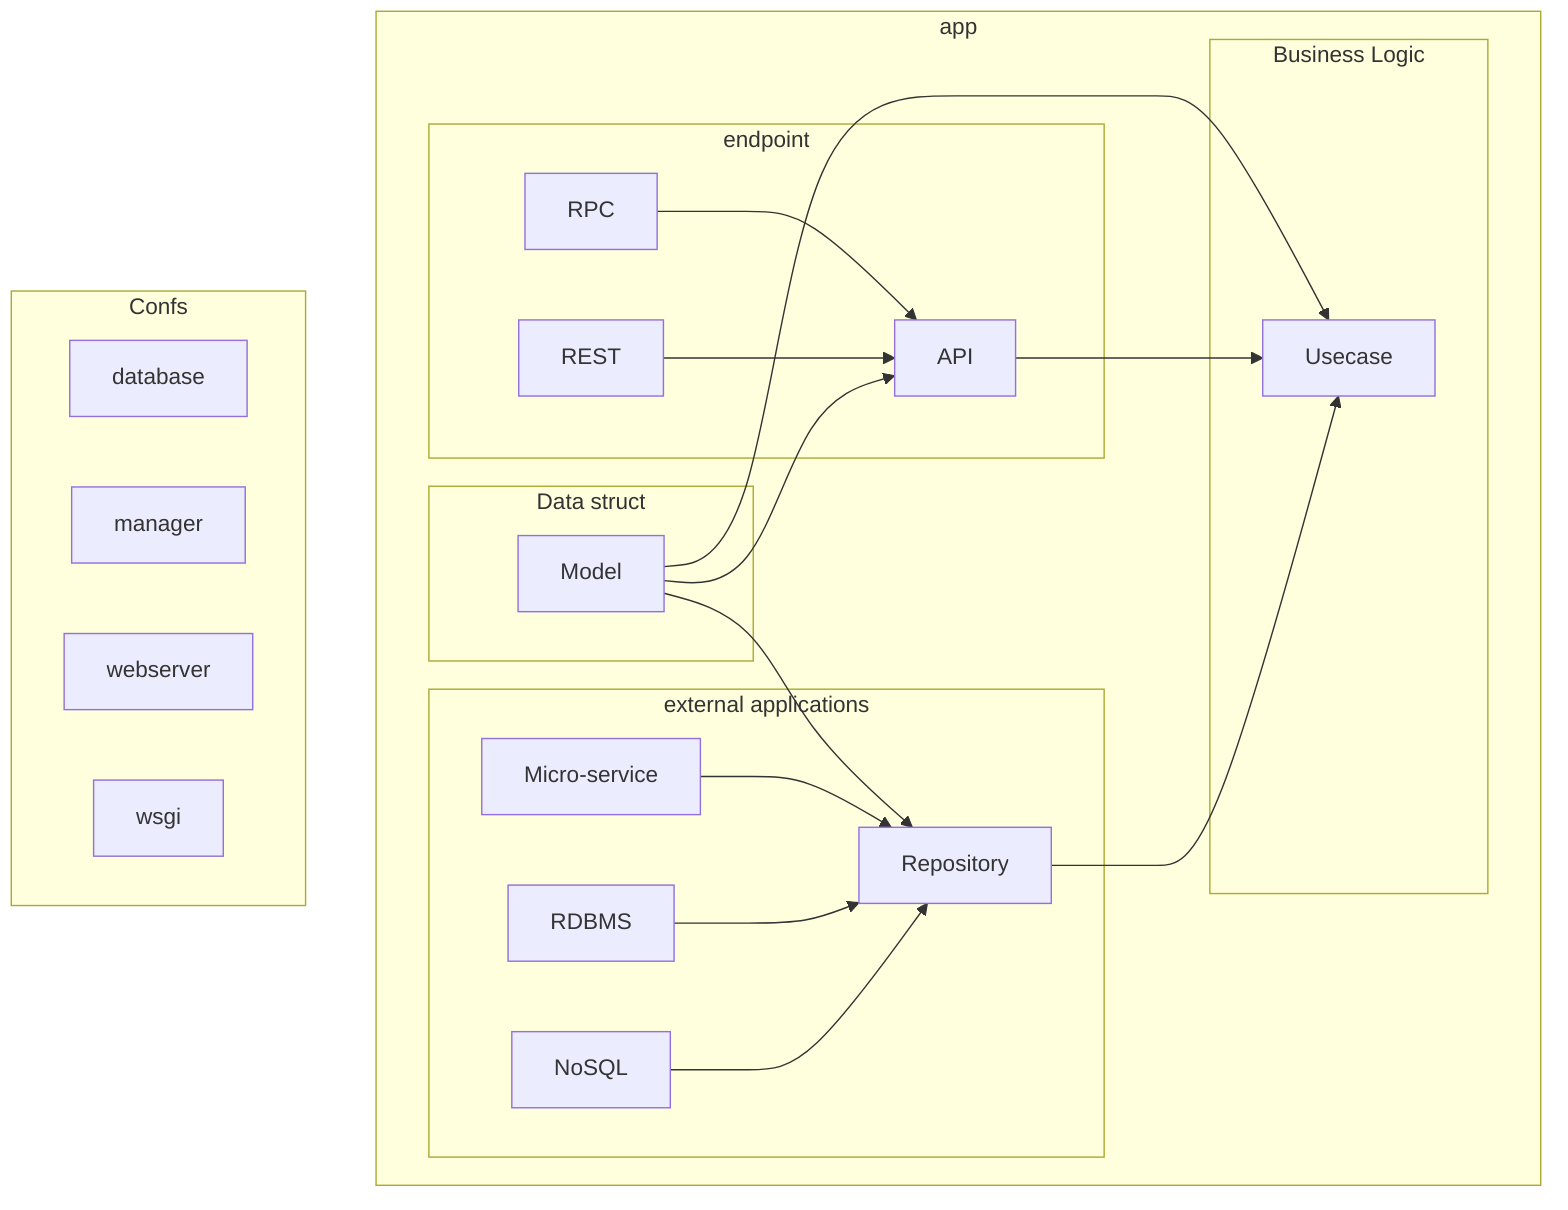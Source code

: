 graph TD;
    subgraph app
        Model-->Repository;
        subgraph external applications
            Micro-service-->Repository
            RDBMS-->Repository
            NoSQL-->Repository
        end
        Model-->Usecase;
        subgraph endpoint
            API
            RPC-->API
            REST-->API
        end
        Model-->API
        subgraph Business Logic
            API-->Usecase
            Repository-->Usecase
        end
        subgraph Data struct
            Model
        end
    end
    subgraph Confs
        database
        manager
        webserver
        wsgi
    end